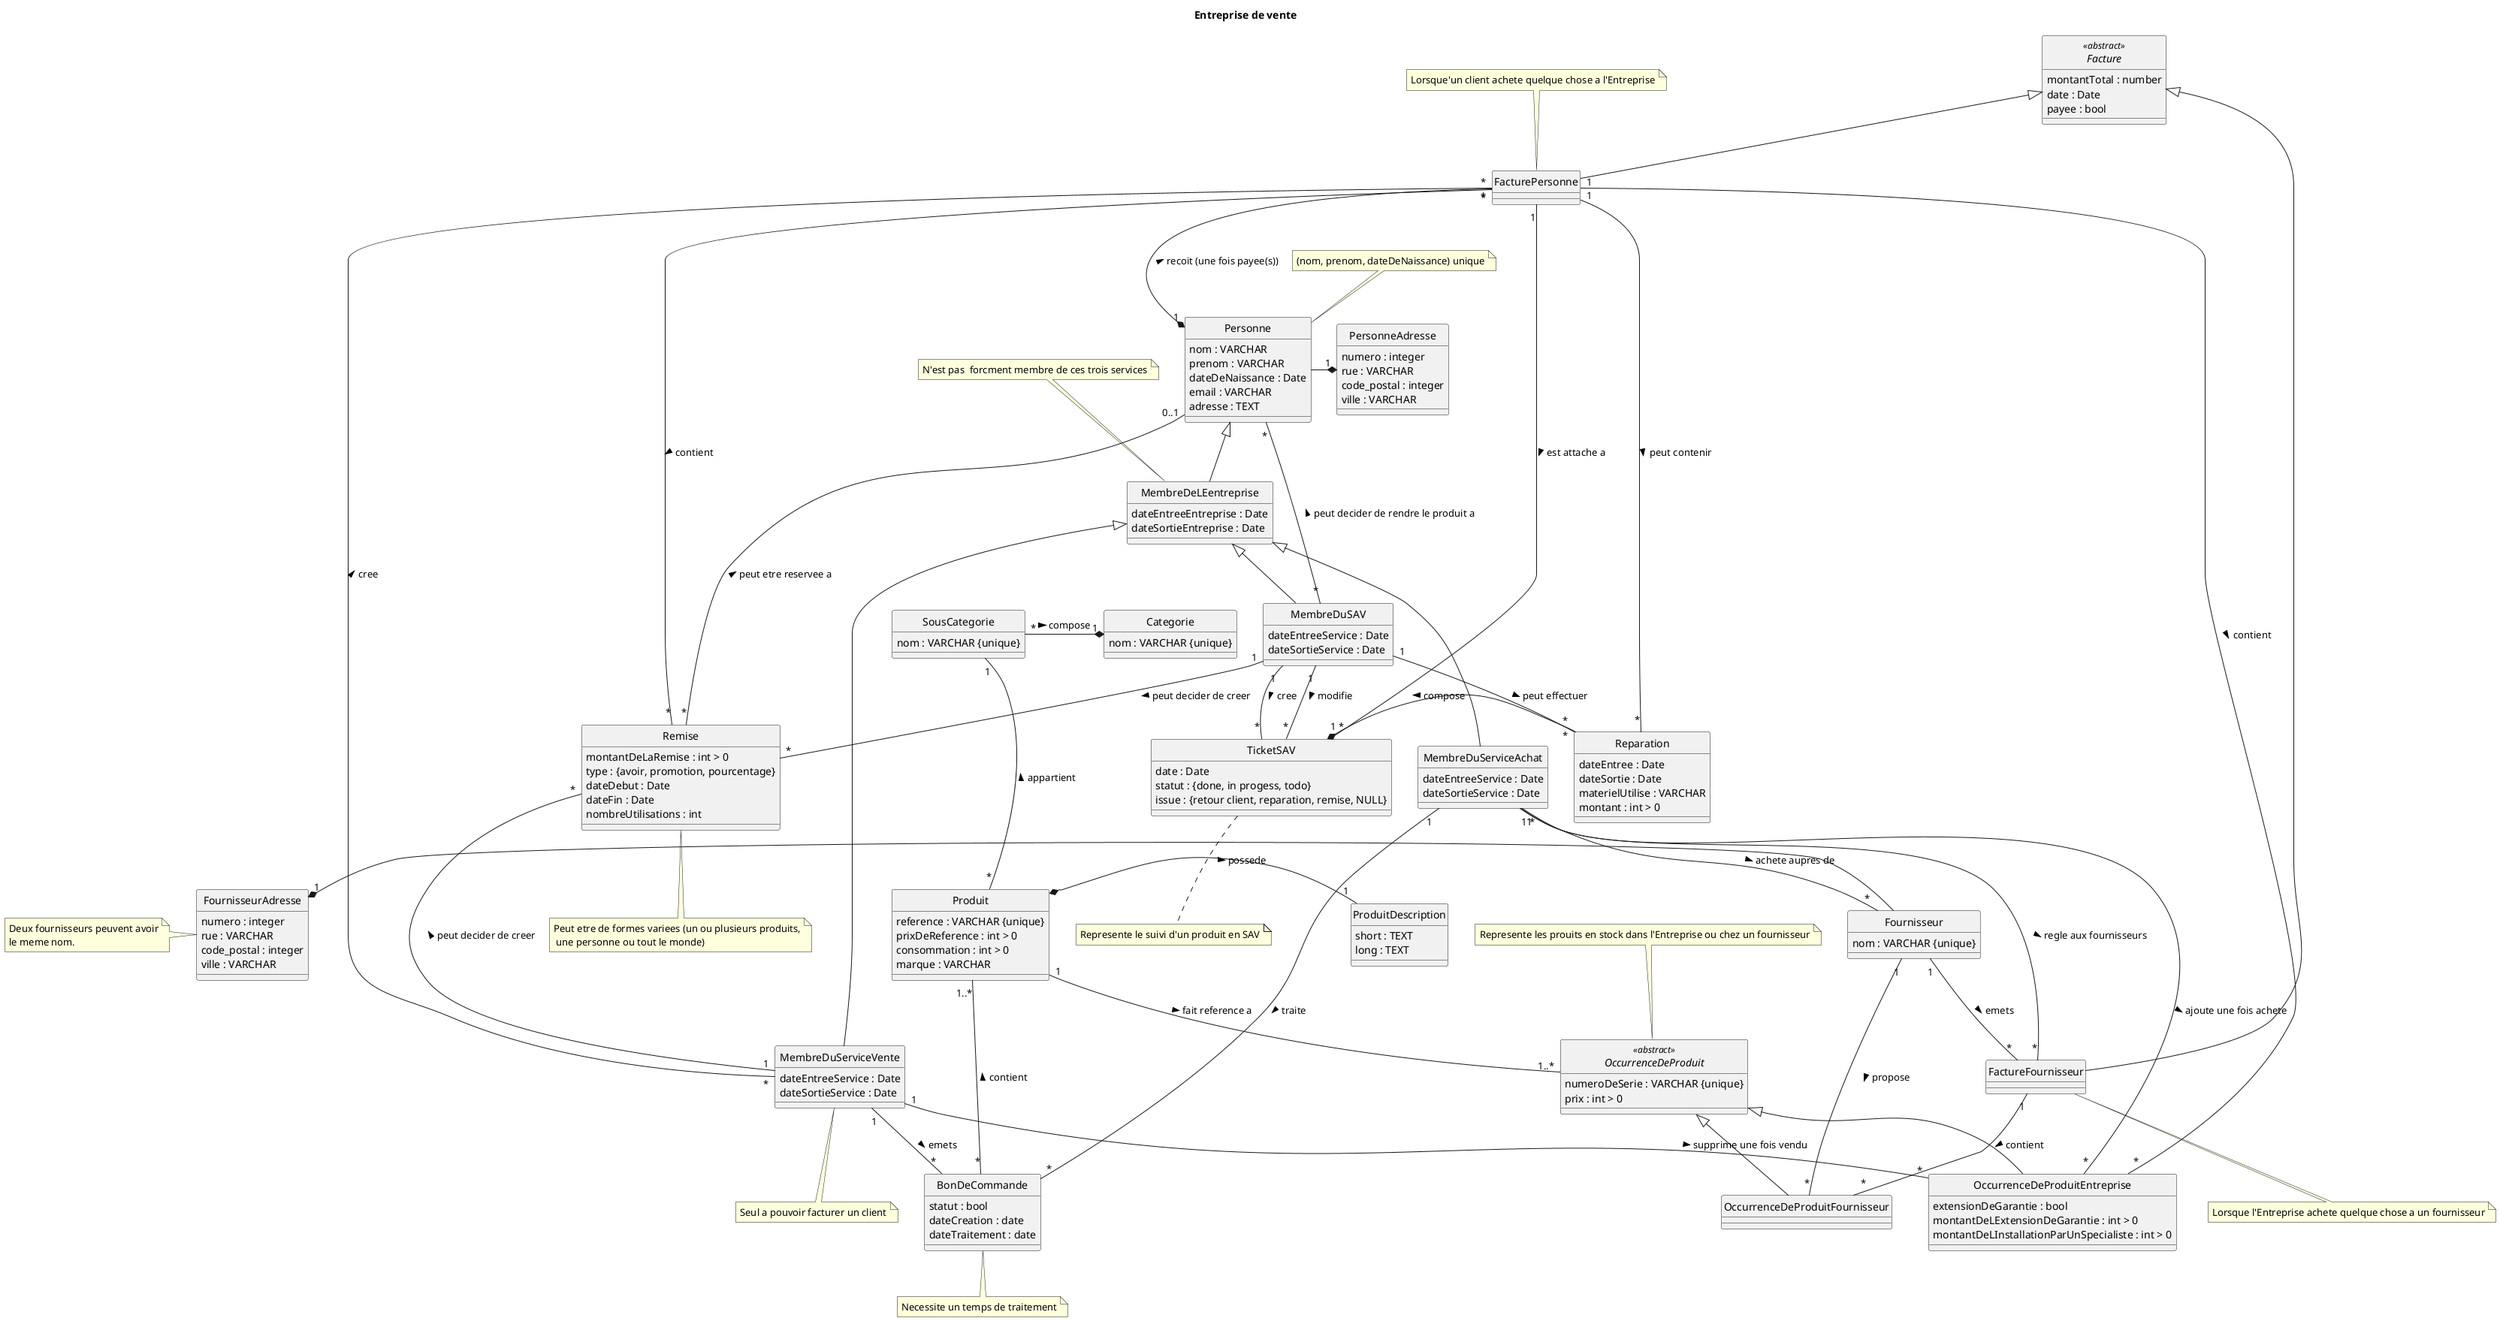 @startuml

title Entreprise de vente

hide circle

class Personne{
  nom : VARCHAR
  prenom : VARCHAR
  dateDeNaissance : Date
  email : VARCHAR
  adresse : TEXT
}

note top : (nom, prenom, dateDeNaissance) unique


class PersonneAdresse{
  numero : integer
  rue : VARCHAR
  code_postal : integer
  ville : VARCHAR
}

abstract class Facture <<abstract>> {
  montantTotal : number
  date : Date
  payee : bool
}

class FacturePersonne{

}

note top : Lorsque'un client achete quelque chose a l'Entreprise

class FactureFournisseur{

}

note bottom : Lorsque l'Entreprise achete quelque chose a un fournisseur

class Categorie{
  nom : VARCHAR {unique}
}


class SousCategorie{
  nom : VARCHAR {unique}
}

class Produit{
  reference : VARCHAR {unique}
  prixDeReference : int > 0
  consommation : int > 0
  marque : VARCHAR
}

class ProduitDescription{
  short : TEXT
  long : TEXT
}


abstract class OccurrenceDeProduit <<abstract>>{
  numeroDeSerie : VARCHAR {unique}
  prix : int > 0
}

note top : Represente les prouits en stock dans l'Entreprise ou chez un fournisseur

class OccurrenceDeProduitEntreprise{
  extensionDeGarantie : bool
  montantDeLExtensionDeGarantie : int > 0
  montantDeLInstallationParUnSpecialiste : int > 0
}

class OccurrenceDeProduitFournisseur{

}

class Fournisseur{
  nom : VARCHAR {unique}
}

class FournisseurAdresse{
  numero : integer
  rue : VARCHAR
  code_postal : integer
  ville : VARCHAR
}

note left : Deux fournisseurs peuvent avoir\nle meme nom.

class TicketSAV{
  date : Date
  statut : {done, in progess, todo}
  issue : {retour client, reparation, remise, NULL}
}

note bottom : Represente le suivi d'un produit en SAV

class Reparation{
  dateEntree : Date
  dateSortie : Date
  materielUtilise : VARCHAR
  montant : int > 0
}

class BonDeCommande{
  statut : bool
  dateCreation : date
  dateTraitement : date
}
note bottom : Necessite un temps de traitement

class Remise{
  montantDeLaRemise : int > 0
  type : {avoir, promotion, pourcentage}
  dateDebut : Date
  dateFin : Date
  nombreUtilisations : int
}

note bottom : Peut etre de formes variees (un ou plusieurs produits,\n une personne ou tout le monde)

class MembreDeLEentreprise{
  dateEntreeEntreprise : Date
  dateSortieEntreprise : Date
}

note top : N'est pas  forcment membre de ces trois services

class MembreDuServiceAchat{
  dateEntreeService : Date
  dateSortieService : Date
}

class MembreDuServiceVente{
  dateEntreeService : Date
  dateSortieService : Date
}

note bottom : Seul a pouvoir facturer un client

class MembreDuSAV{
  dateEntreeService : Date
  dateSortieService : Date
}

Personne <|-- MembreDeLEentreprise
Personne -* "1" PersonneAdresse

MembreDeLEentreprise <|-- MembreDuServiceAchat
MembreDeLEentreprise <|-- MembreDuServiceVente
MembreDeLEentreprise <|-- MembreDuSAV

Produit "1" -- "1..*" OccurrenceDeProduit : > fait reference a
Produit *- "1" ProduitDescription : > possede

SousCategorie "1" --- "*" Produit : < appartient

SousCategorie "*" -* "1" Categorie : > compose

OccurrenceDeProduit <|--OccurrenceDeProduitEntreprise
OccurrenceDeProduit <|-- OccurrenceDeProduitFournisseur

FactureFournisseur "1" -- "*" OccurrenceDeProduitFournisseur : > contient
FacturePersonne "1" -- "*" OccurrenceDeProduitEntreprise : > contient
Remise "*" -- "*" FacturePersonne : < contient

Facture <|-- FacturePersonne
Facture <|-- FactureFournisseur

Reparation "*" -- "1" FacturePersonne :  < peut contenir

FacturePersonne "*" --- "*" MembreDuServiceVente :  < cree

MembreDuServiceVente "1" -- "*" BonDeCommande : > emets

MembreDuServiceAchat "1" - "*" BonDeCommande : > traite

MembreDuServiceAchat "*" -- "*" Fournisseur : > achete aupres de

FacturePersonne "1" -- "*" TicketSAV : > est attache a

MembreDuSAV "1" -- "*" TicketSAV :  > cree
MembreDuSAV "1" -- "*" TicketSAV :  > modifie


MembreDuSAV "1" -- "*" Reparation : > peut effectuer

MembreDuSAV "1" -- "*" Remise : > peut decider de creer

MembreDuSAV "*" -- "*" Personne : > peut decider de rendre le produit a

Remise "*" --- "1" MembreDuServiceVente : < peut decider de creer

Reparation "*" -* "1" TicketSAV : > compose

MembreDuServiceVente "1" -- "*" OccurrenceDeProduitEntreprise : > supprime une fois vendu
MembreDuServiceAchat "1" -- "*" OccurrenceDeProduitEntreprise : > ajoute une fois achete

Fournisseur "1" -- "*" FactureFournisseur : > emets

FournisseurAdresse "1" *- Fournisseur

MembreDuServiceAchat "1" -- "*" FactureFournisseur : > regle aux fournisseurs

Produit "1..*" -- "*" BonDeCommande : < contient

Fournisseur "1" --- "*" OccurrenceDeProduitFournisseur : > propose

FacturePersonne "*" ---* "1" Personne : < recoit (une fois payee(s))

Personne "0..1" --- "*" Remise : < peut etre reservee a


@enduml
